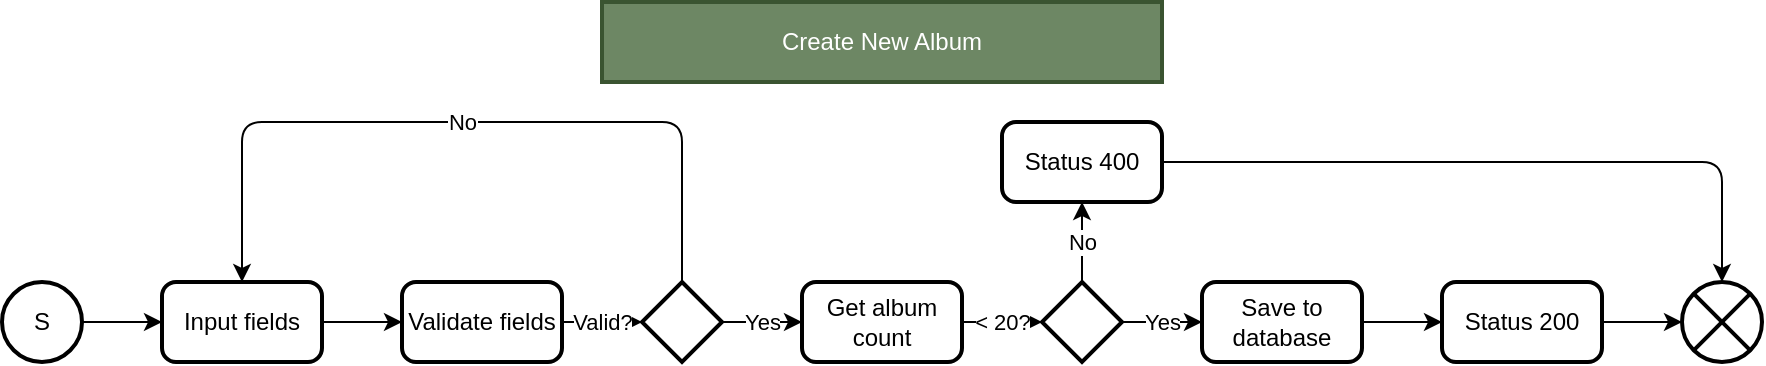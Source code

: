 <mxfile>
    <diagram id="RISIn_9kx_Ia2u9YaLPw" name="FlowChart">
        <mxGraphModel dx="1075" dy="793" grid="1" gridSize="10" guides="1" tooltips="1" connect="1" arrows="1" fold="1" page="0" pageScale="1" pageWidth="850" pageHeight="1100" math="0" shadow="0">
            <root>
                <mxCell id="U97BOUSLRP5emBV9m-yh-0"/>
                <mxCell id="U97BOUSLRP5emBV9m-yh-1" parent="U97BOUSLRP5emBV9m-yh-0"/>
                <mxCell id="5" value="No" style="edgeStyle=none;html=1;entryX=0.5;entryY=0;entryDx=0;entryDy=0;" parent="U97BOUSLRP5emBV9m-yh-1" source="U97BOUSLRP5emBV9m-yh-4" target="U97BOUSLRP5emBV9m-yh-9" edge="1">
                    <mxGeometry relative="1" as="geometry">
                        <Array as="points">
                            <mxPoint x="380" y="80"/>
                            <mxPoint x="160" y="80"/>
                        </Array>
                    </mxGeometry>
                </mxCell>
                <mxCell id="6" value="Yes" style="edgeStyle=none;html=1;entryX=0;entryY=0.5;entryDx=0;entryDy=0;" parent="U97BOUSLRP5emBV9m-yh-1" source="U97BOUSLRP5emBV9m-yh-4" target="U97BOUSLRP5emBV9m-yh-13" edge="1">
                    <mxGeometry relative="1" as="geometry"/>
                </mxCell>
                <mxCell id="U97BOUSLRP5emBV9m-yh-4" value="" style="strokeWidth=2;html=1;shape=mxgraph.flowchart.decision;whiteSpace=wrap;gradientColor=none;" parent="U97BOUSLRP5emBV9m-yh-1" vertex="1">
                    <mxGeometry x="360" y="160" width="40" height="40" as="geometry"/>
                </mxCell>
                <mxCell id="U97BOUSLRP5emBV9m-yh-5" value="" style="verticalLabelPosition=bottom;verticalAlign=top;html=1;shape=mxgraph.flowchart.or;strokeWidth=2;gradientColor=none;" parent="U97BOUSLRP5emBV9m-yh-1" vertex="1">
                    <mxGeometry x="880" y="160" width="40" height="40" as="geometry"/>
                </mxCell>
                <mxCell id="2" style="edgeStyle=none;html=1;entryX=0;entryY=0.5;entryDx=0;entryDy=0;" parent="U97BOUSLRP5emBV9m-yh-1" source="U97BOUSLRP5emBV9m-yh-7" target="U97BOUSLRP5emBV9m-yh-9" edge="1">
                    <mxGeometry relative="1" as="geometry"/>
                </mxCell>
                <mxCell id="U97BOUSLRP5emBV9m-yh-7" value="S" style="strokeWidth=2;html=1;shape=mxgraph.flowchart.start_2;whiteSpace=wrap;gradientColor=none;" parent="U97BOUSLRP5emBV9m-yh-1" vertex="1">
                    <mxGeometry x="40" y="160" width="40" height="40" as="geometry"/>
                </mxCell>
                <mxCell id="3" style="edgeStyle=none;html=1;entryX=0;entryY=0.5;entryDx=0;entryDy=0;" parent="U97BOUSLRP5emBV9m-yh-1" source="U97BOUSLRP5emBV9m-yh-9" target="U97BOUSLRP5emBV9m-yh-11" edge="1">
                    <mxGeometry relative="1" as="geometry"/>
                </mxCell>
                <mxCell id="U97BOUSLRP5emBV9m-yh-9" value="Input fields" style="rounded=1;whiteSpace=wrap;html=1;absoluteArcSize=1;arcSize=14;strokeWidth=2;gradientColor=none;" parent="U97BOUSLRP5emBV9m-yh-1" vertex="1">
                    <mxGeometry x="120" y="160" width="80" height="40" as="geometry"/>
                </mxCell>
                <mxCell id="4" value="Valid?" style="edgeStyle=none;html=1;entryX=0;entryY=0.5;entryDx=0;entryDy=0;entryPerimeter=0;" parent="U97BOUSLRP5emBV9m-yh-1" source="U97BOUSLRP5emBV9m-yh-11" target="U97BOUSLRP5emBV9m-yh-4" edge="1">
                    <mxGeometry relative="1" as="geometry"/>
                </mxCell>
                <mxCell id="U97BOUSLRP5emBV9m-yh-11" value="Validate fields" style="rounded=1;whiteSpace=wrap;html=1;absoluteArcSize=1;arcSize=14;strokeWidth=2;gradientColor=none;" parent="U97BOUSLRP5emBV9m-yh-1" vertex="1">
                    <mxGeometry x="240" y="160" width="80" height="40" as="geometry"/>
                </mxCell>
                <mxCell id="7" value="&amp;lt; 20?" style="edgeStyle=none;html=1;entryX=0;entryY=0.5;entryDx=0;entryDy=0;entryPerimeter=0;" parent="U97BOUSLRP5emBV9m-yh-1" source="U97BOUSLRP5emBV9m-yh-13" target="U97BOUSLRP5emBV9m-yh-16" edge="1">
                    <mxGeometry relative="1" as="geometry"/>
                </mxCell>
                <mxCell id="U97BOUSLRP5emBV9m-yh-13" value="Get album count" style="rounded=1;whiteSpace=wrap;html=1;absoluteArcSize=1;arcSize=14;strokeWidth=2;gradientColor=none;" parent="U97BOUSLRP5emBV9m-yh-1" vertex="1">
                    <mxGeometry x="440" y="160" width="80" height="40" as="geometry"/>
                </mxCell>
                <mxCell id="9" value="No" style="edgeStyle=none;html=1;entryX=0.5;entryY=1;entryDx=0;entryDy=0;" parent="U97BOUSLRP5emBV9m-yh-1" source="U97BOUSLRP5emBV9m-yh-16" target="U97BOUSLRP5emBV9m-yh-20" edge="1">
                    <mxGeometry relative="1" as="geometry"/>
                </mxCell>
                <mxCell id="10" value="Yes" style="edgeStyle=none;html=1;entryX=0;entryY=0.5;entryDx=0;entryDy=0;" parent="U97BOUSLRP5emBV9m-yh-1" source="U97BOUSLRP5emBV9m-yh-16" target="U97BOUSLRP5emBV9m-yh-18" edge="1">
                    <mxGeometry relative="1" as="geometry"/>
                </mxCell>
                <mxCell id="U97BOUSLRP5emBV9m-yh-16" value="" style="strokeWidth=2;html=1;shape=mxgraph.flowchart.decision;whiteSpace=wrap;gradientColor=none;" parent="U97BOUSLRP5emBV9m-yh-1" vertex="1">
                    <mxGeometry x="560" y="160" width="40" height="40" as="geometry"/>
                </mxCell>
                <mxCell id="12" style="edgeStyle=none;html=1;" parent="U97BOUSLRP5emBV9m-yh-1" source="U97BOUSLRP5emBV9m-yh-18" target="U97BOUSLRP5emBV9m-yh-22" edge="1">
                    <mxGeometry relative="1" as="geometry"/>
                </mxCell>
                <mxCell id="U97BOUSLRP5emBV9m-yh-18" value="Save to database" style="rounded=1;whiteSpace=wrap;html=1;absoluteArcSize=1;arcSize=14;strokeWidth=2;gradientColor=none;" parent="U97BOUSLRP5emBV9m-yh-1" vertex="1">
                    <mxGeometry x="640" y="160" width="80" height="40" as="geometry"/>
                </mxCell>
                <mxCell id="11" style="edgeStyle=none;html=1;entryX=0.5;entryY=0;entryDx=0;entryDy=0;entryPerimeter=0;" parent="U97BOUSLRP5emBV9m-yh-1" source="U97BOUSLRP5emBV9m-yh-20" target="U97BOUSLRP5emBV9m-yh-5" edge="1">
                    <mxGeometry relative="1" as="geometry">
                        <Array as="points">
                            <mxPoint x="900" y="100"/>
                        </Array>
                    </mxGeometry>
                </mxCell>
                <mxCell id="U97BOUSLRP5emBV9m-yh-20" value="Status 400" style="rounded=1;whiteSpace=wrap;html=1;absoluteArcSize=1;arcSize=14;strokeWidth=2;gradientColor=none;" parent="U97BOUSLRP5emBV9m-yh-1" vertex="1">
                    <mxGeometry x="540" y="80" width="80" height="40" as="geometry"/>
                </mxCell>
                <mxCell id="13" style="edgeStyle=none;html=1;" parent="U97BOUSLRP5emBV9m-yh-1" source="U97BOUSLRP5emBV9m-yh-22" target="U97BOUSLRP5emBV9m-yh-5" edge="1">
                    <mxGeometry relative="1" as="geometry"/>
                </mxCell>
                <mxCell id="U97BOUSLRP5emBV9m-yh-22" value="Status 200" style="rounded=1;whiteSpace=wrap;html=1;absoluteArcSize=1;arcSize=14;strokeWidth=2;gradientColor=none;" parent="U97BOUSLRP5emBV9m-yh-1" vertex="1">
                    <mxGeometry x="760" y="160" width="80" height="40" as="geometry"/>
                </mxCell>
                <mxCell id="U97BOUSLRP5emBV9m-yh-25" value="Create New Album" style="rounded=0;whiteSpace=wrap;html=1;strokeWidth=2;fillColor=#6d8764;fontColor=#ffffff;strokeColor=#3A5431;" parent="U97BOUSLRP5emBV9m-yh-1" vertex="1">
                    <mxGeometry x="340" y="20" width="280" height="40" as="geometry"/>
                </mxCell>
            </root>
        </mxGraphModel>
    </diagram>
    <diagram id="rHGTw6oVUhwRtgNp8XyU" name="Architecture">
        <mxGraphModel dx="1075" dy="793" grid="1" gridSize="10" guides="1" tooltips="1" connect="1" arrows="1" fold="1" page="1" pageScale="1" pageWidth="850" pageHeight="1100" math="0" shadow="0">
            <root>
                <mxCell id="nEad2dDJBnIhKBI50V41-0"/>
                <mxCell id="nEad2dDJBnIhKBI50V41-1" parent="nEad2dDJBnIhKBI50V41-0"/>
                <mxCell id="nEad2dDJBnIhKBI50V41-2" value="" style="ellipse;whiteSpace=wrap;html=1;aspect=fixed;fillColor=#6d8764;strokeColor=#3A5431;fontColor=#ffffff;" vertex="1" parent="nEad2dDJBnIhKBI50V41-1">
                    <mxGeometry x="200" y="40" width="400" height="400" as="geometry"/>
                </mxCell>
                <mxCell id="nEad2dDJBnIhKBI50V41-3" value="" style="ellipse;whiteSpace=wrap;html=1;aspect=fixed;fillColor=#647687;fontColor=#ffffff;strokeColor=#314354;" vertex="1" parent="nEad2dDJBnIhKBI50V41-1">
                    <mxGeometry x="230" y="70" width="340" height="340" as="geometry"/>
                </mxCell>
                <mxCell id="nEad2dDJBnIhKBI50V41-4" value="" style="ellipse;whiteSpace=wrap;html=1;aspect=fixed;fillColor=#76608a;fontColor=#ffffff;strokeColor=#432D57;" vertex="1" parent="nEad2dDJBnIhKBI50V41-1">
                    <mxGeometry x="257.5" y="97.5" width="285" height="285" as="geometry"/>
                </mxCell>
                <mxCell id="nEad2dDJBnIhKBI50V41-5" value="" style="ellipse;whiteSpace=wrap;html=1;aspect=fixed;fillColor=#a0522d;fontColor=#ffffff;strokeColor=#6D1F00;" vertex="1" parent="nEad2dDJBnIhKBI50V41-1">
                    <mxGeometry x="286.87" y="126.88" width="226.25" height="226.25" as="geometry"/>
                </mxCell>
                <mxCell id="nEad2dDJBnIhKBI50V41-8" value="" style="ellipse;whiteSpace=wrap;html=1;aspect=fixed;fillColor=#f0a30a;fontColor=#000000;strokeColor=#BD7000;" vertex="1" parent="nEad2dDJBnIhKBI50V41-1">
                    <mxGeometry x="313.44" y="153.45" width="173.12" height="173.12" as="geometry"/>
                </mxCell>
                <mxCell id="nEad2dDJBnIhKBI50V41-9" value="" style="ellipse;whiteSpace=wrap;html=1;aspect=fixed;fillColor=#fa6800;fontColor=#000000;strokeColor=#C73500;" vertex="1" parent="nEad2dDJBnIhKBI50V41-1">
                    <mxGeometry x="351.72" y="191.73" width="96.55" height="96.55" as="geometry"/>
                </mxCell>
                <mxCell id="nEad2dDJBnIhKBI50V41-10" value="&lt;b&gt;&lt;font style=&quot;font-size: 12px&quot;&gt;Application&lt;/font&gt;&lt;/b&gt;" style="text;html=1;strokeColor=none;fillColor=none;align=center;verticalAlign=middle;whiteSpace=wrap;rounded=0;" vertex="1" parent="nEad2dDJBnIhKBI50V41-1">
                    <mxGeometry x="365" y="73.75" width="70" height="25" as="geometry"/>
                </mxCell>
                <mxCell id="nEad2dDJBnIhKBI50V41-12" value="&lt;b&gt;&lt;font style=&quot;font-size: 12px&quot;&gt;Infraestructure&lt;/font&gt;&lt;/b&gt;" style="text;html=1;strokeColor=none;fillColor=none;align=center;verticalAlign=middle;whiteSpace=wrap;rounded=0;" vertex="1" parent="nEad2dDJBnIhKBI50V41-1">
                    <mxGeometry x="360" y="40" width="90" height="25" as="geometry"/>
                </mxCell>
                <mxCell id="nEad2dDJBnIhKBI50V41-13" value="&lt;b&gt;&lt;font style=&quot;font-size: 12px&quot;&gt;Data Access Layer&lt;/font&gt;&lt;/b&gt;" style="text;html=1;strokeColor=none;fillColor=none;align=center;verticalAlign=middle;whiteSpace=wrap;rounded=0;" vertex="1" parent="nEad2dDJBnIhKBI50V41-1">
                    <mxGeometry x="350" y="227.5" width="110" height="25" as="geometry"/>
                </mxCell>
                <mxCell id="nEad2dDJBnIhKBI50V41-14" value="&lt;b&gt;&lt;font style=&quot;font-size: 12px&quot;&gt;Business Access Layer&lt;/font&gt;&lt;/b&gt;" style="text;html=1;strokeColor=none;fillColor=none;align=center;verticalAlign=middle;whiteSpace=wrap;rounded=0;" vertex="1" parent="nEad2dDJBnIhKBI50V41-1">
                    <mxGeometry x="335" y="166.73" width="140" height="25" as="geometry"/>
                </mxCell>
                <mxCell id="nEad2dDJBnIhKBI50V41-16" value="&lt;b&gt;&lt;font style=&quot;font-size: 12px&quot;&gt;Controllers&lt;/font&gt;&lt;/b&gt;" style="text;html=1;strokeColor=none;fillColor=none;align=center;verticalAlign=middle;whiteSpace=wrap;rounded=0;" vertex="1" parent="nEad2dDJBnIhKBI50V41-1">
                    <mxGeometry x="355" y="128.45" width="90" height="25" as="geometry"/>
                </mxCell>
                <mxCell id="nEad2dDJBnIhKBI50V41-17" value="&lt;b&gt;&lt;font style=&quot;font-size: 12px&quot;&gt;Routes&lt;/font&gt;&lt;/b&gt;" style="text;html=1;strokeColor=none;fillColor=none;align=center;verticalAlign=middle;whiteSpace=wrap;rounded=0;" vertex="1" parent="nEad2dDJBnIhKBI50V41-1">
                    <mxGeometry x="354.99" y="103.45" width="90" height="25" as="geometry"/>
                </mxCell>
            </root>
        </mxGraphModel>
    </diagram>
    <diagram id="OEiHVoBmCBfAuOecJHPG" name="ERD">
        <mxGraphModel dx="1075" dy="793" grid="1" gridSize="10" guides="1" tooltips="1" connect="1" arrows="1" fold="1" page="1" pageScale="1" pageWidth="850" pageHeight="1100" math="0" shadow="0">
            <root>
                <mxCell id="0"/>
                <mxCell id="1" parent="0"/>
                <mxCell id="2" value="Album" style="shape=table;startSize=30;container=1;collapsible=1;childLayout=tableLayout;fixedRows=1;rowLines=0;fontStyle=1;align=center;resizeLast=1;fillColor=#6d8764;strokeColor=#3A5431;fontColor=#ffffff;strokeWidth=2;swimlaneFillColor=default;" parent="1" vertex="1">
                    <mxGeometry x="203" y="80" width="180" height="280" as="geometry"/>
                </mxCell>
                <mxCell id="3" value="" style="shape=partialRectangle;collapsible=0;dropTarget=0;pointerEvents=0;fillColor=none;top=0;left=0;bottom=1;right=0;points=[[0,0.5],[1,0.5]];portConstraint=eastwest;" parent="2" vertex="1">
                    <mxGeometry y="30" width="180" height="30" as="geometry"/>
                </mxCell>
                <mxCell id="4" value="PK" style="shape=partialRectangle;connectable=0;fillColor=none;top=0;left=0;bottom=0;right=0;fontStyle=1;overflow=hidden;" parent="3" vertex="1">
                    <mxGeometry width="80" height="30" as="geometry">
                        <mxRectangle width="80" height="30" as="alternateBounds"/>
                    </mxGeometry>
                </mxCell>
                <mxCell id="5" value="Id" style="shape=partialRectangle;connectable=0;fillColor=none;top=0;left=0;bottom=0;right=0;align=left;spacingLeft=6;fontStyle=5;overflow=hidden;" parent="3" vertex="1">
                    <mxGeometry x="80" width="100" height="30" as="geometry">
                        <mxRectangle width="100" height="30" as="alternateBounds"/>
                    </mxGeometry>
                </mxCell>
                <mxCell id="6" value="" style="shape=partialRectangle;collapsible=0;dropTarget=0;pointerEvents=0;fillColor=none;top=0;left=0;bottom=0;right=0;points=[[0,0.5],[1,0.5]];portConstraint=eastwest;" parent="2" vertex="1">
                    <mxGeometry y="60" width="180" height="30" as="geometry"/>
                </mxCell>
                <mxCell id="7" value="Varchar(128)" style="shape=partialRectangle;connectable=0;fillColor=none;top=0;left=0;bottom=0;right=0;editable=1;overflow=hidden;" parent="6" vertex="1">
                    <mxGeometry width="80" height="30" as="geometry">
                        <mxRectangle width="80" height="30" as="alternateBounds"/>
                    </mxGeometry>
                </mxCell>
                <mxCell id="8" value="Name" style="shape=partialRectangle;connectable=0;fillColor=none;top=0;left=0;bottom=0;right=0;align=left;spacingLeft=6;overflow=hidden;" parent="6" vertex="1">
                    <mxGeometry x="80" width="100" height="30" as="geometry">
                        <mxRectangle width="100" height="30" as="alternateBounds"/>
                    </mxGeometry>
                </mxCell>
                <mxCell id="9" value="" style="shape=partialRectangle;collapsible=0;dropTarget=0;pointerEvents=0;fillColor=none;top=0;left=0;bottom=0;right=0;points=[[0,0.5],[1,0.5]];portConstraint=eastwest;" parent="2" vertex="1">
                    <mxGeometry y="90" width="180" height="30" as="geometry"/>
                </mxCell>
                <mxCell id="10" value="Varchar(128)" style="shape=partialRectangle;connectable=0;fillColor=none;top=0;left=0;bottom=0;right=0;editable=1;overflow=hidden;" parent="9" vertex="1">
                    <mxGeometry width="80" height="30" as="geometry">
                        <mxRectangle width="80" height="30" as="alternateBounds"/>
                    </mxGeometry>
                </mxCell>
                <mxCell id="11" value="Artist" style="shape=partialRectangle;connectable=0;fillColor=none;top=0;left=0;bottom=0;right=0;align=left;spacingLeft=6;overflow=hidden;" parent="9" vertex="1">
                    <mxGeometry x="80" width="100" height="30" as="geometry">
                        <mxRectangle width="100" height="30" as="alternateBounds"/>
                    </mxGeometry>
                </mxCell>
                <mxCell id="12" value="" style="shape=partialRectangle;collapsible=0;dropTarget=0;pointerEvents=0;fillColor=none;top=0;left=0;bottom=0;right=0;points=[[0,0.5],[1,0.5]];portConstraint=eastwest;" parent="2" vertex="1">
                    <mxGeometry y="120" width="180" height="30" as="geometry"/>
                </mxCell>
                <mxCell id="13" value="Integer(16)" style="shape=partialRectangle;connectable=0;fillColor=none;top=0;left=0;bottom=0;right=0;editable=1;overflow=hidden;" parent="12" vertex="1">
                    <mxGeometry width="80" height="30" as="geometry">
                        <mxRectangle width="80" height="30" as="alternateBounds"/>
                    </mxGeometry>
                </mxCell>
                <mxCell id="14" value="Year" style="shape=partialRectangle;connectable=0;fillColor=none;top=0;left=0;bottom=0;right=0;align=left;spacingLeft=6;overflow=hidden;" parent="12" vertex="1">
                    <mxGeometry x="80" width="100" height="30" as="geometry">
                        <mxRectangle width="100" height="30" as="alternateBounds"/>
                    </mxGeometry>
                </mxCell>
                <mxCell id="15" value="" style="shape=partialRectangle;collapsible=0;dropTarget=0;pointerEvents=0;fillColor=none;top=0;left=0;bottom=0;right=0;points=[[0,0.5],[1,0.5]];portConstraint=eastwest;" parent="2" vertex="1">
                    <mxGeometry y="150" width="180" height="30" as="geometry"/>
                </mxCell>
                <mxCell id="16" value="Varchar(1024)" style="shape=partialRectangle;connectable=0;fillColor=none;top=0;left=0;bottom=0;right=0;editable=1;overflow=hidden;" parent="15" vertex="1">
                    <mxGeometry width="80" height="30" as="geometry">
                        <mxRectangle width="80" height="30" as="alternateBounds"/>
                    </mxGeometry>
                </mxCell>
                <mxCell id="17" value="ImageUrl" style="shape=partialRectangle;connectable=0;fillColor=none;top=0;left=0;bottom=0;right=0;align=left;spacingLeft=6;overflow=hidden;" parent="15" vertex="1">
                    <mxGeometry x="80" width="100" height="30" as="geometry">
                        <mxRectangle width="100" height="30" as="alternateBounds"/>
                    </mxGeometry>
                </mxCell>
                <mxCell id="18" value="" style="shape=partialRectangle;collapsible=0;dropTarget=0;pointerEvents=0;fillColor=none;top=0;left=0;bottom=0;right=0;points=[[0,0.5],[1,0.5]];portConstraint=eastwest;" parent="2" vertex="1">
                    <mxGeometry y="180" width="180" height="30" as="geometry"/>
                </mxCell>
                <mxCell id="19" value="DateTime" style="shape=partialRectangle;connectable=0;fillColor=none;top=0;left=0;bottom=0;right=0;editable=1;overflow=hidden;" parent="18" vertex="1">
                    <mxGeometry width="80" height="30" as="geometry">
                        <mxRectangle width="80" height="30" as="alternateBounds"/>
                    </mxGeometry>
                </mxCell>
                <mxCell id="20" value="CreatedAt" style="shape=partialRectangle;connectable=0;fillColor=none;top=0;left=0;bottom=0;right=0;align=left;spacingLeft=6;overflow=hidden;" parent="18" vertex="1">
                    <mxGeometry x="80" width="100" height="30" as="geometry">
                        <mxRectangle width="100" height="30" as="alternateBounds"/>
                    </mxGeometry>
                </mxCell>
                <mxCell id="21" value="" style="shape=partialRectangle;collapsible=0;dropTarget=0;pointerEvents=0;fillColor=none;top=0;left=0;bottom=0;right=0;points=[[0,0.5],[1,0.5]];portConstraint=eastwest;" parent="2" vertex="1">
                    <mxGeometry y="210" width="180" height="30" as="geometry"/>
                </mxCell>
                <mxCell id="22" value="DateTime" style="shape=partialRectangle;connectable=0;fillColor=none;top=0;left=0;bottom=0;right=0;editable=1;overflow=hidden;" parent="21" vertex="1">
                    <mxGeometry width="80" height="30" as="geometry">
                        <mxRectangle width="80" height="30" as="alternateBounds"/>
                    </mxGeometry>
                </mxCell>
                <mxCell id="23" value="UpdateAt" style="shape=partialRectangle;connectable=0;fillColor=none;top=0;left=0;bottom=0;right=0;align=left;spacingLeft=6;overflow=hidden;" parent="21" vertex="1">
                    <mxGeometry x="80" width="100" height="30" as="geometry">
                        <mxRectangle width="100" height="30" as="alternateBounds"/>
                    </mxGeometry>
                </mxCell>
                <mxCell id="24" value="" style="shape=partialRectangle;collapsible=0;dropTarget=0;pointerEvents=0;fillColor=none;top=0;left=0;bottom=0;right=0;points=[[0,0.5],[1,0.5]];portConstraint=eastwest;" parent="2" vertex="1">
                    <mxGeometry y="240" width="180" height="30" as="geometry"/>
                </mxCell>
                <mxCell id="25" value="TinyInt(1)" style="shape=partialRectangle;connectable=0;fillColor=none;top=0;left=0;bottom=0;right=0;editable=1;overflow=hidden;" parent="24" vertex="1">
                    <mxGeometry width="80" height="30" as="geometry">
                        <mxRectangle width="80" height="30" as="alternateBounds"/>
                    </mxGeometry>
                </mxCell>
                <mxCell id="26" value="Deleted" style="shape=partialRectangle;connectable=0;fillColor=none;top=0;left=0;bottom=0;right=0;align=left;spacingLeft=6;overflow=hidden;" parent="24" vertex="1">
                    <mxGeometry x="80" width="100" height="30" as="geometry">
                        <mxRectangle width="100" height="30" as="alternateBounds"/>
                    </mxGeometry>
                </mxCell>
                <mxCell id="27" value="Song" style="shape=table;startSize=30;container=1;collapsible=1;childLayout=tableLayout;fixedRows=1;rowLines=0;fontStyle=1;align=center;resizeLast=1;fillColor=#6d8764;fontColor=#ffffff;strokeColor=#3A5431;strokeWidth=2;perimeterSpacing=0;gradientColor=none;swimlaneFillColor=default;" parent="1" vertex="1">
                    <mxGeometry x="468" y="80" width="180" height="250" as="geometry"/>
                </mxCell>
                <mxCell id="28" value="" style="shape=partialRectangle;collapsible=0;dropTarget=0;pointerEvents=0;fillColor=none;top=0;left=0;bottom=1;right=0;points=[[0,0.5],[1,0.5]];portConstraint=eastwest;" parent="27" vertex="1">
                    <mxGeometry y="30" width="180" height="30" as="geometry"/>
                </mxCell>
                <mxCell id="29" value="PK" style="shape=partialRectangle;connectable=0;fillColor=none;top=0;left=0;bottom=0;right=0;fontStyle=1;overflow=hidden;" parent="28" vertex="1">
                    <mxGeometry width="80" height="30" as="geometry">
                        <mxRectangle width="80" height="30" as="alternateBounds"/>
                    </mxGeometry>
                </mxCell>
                <mxCell id="30" value="Id" style="shape=partialRectangle;connectable=0;fillColor=none;top=0;left=0;bottom=0;right=0;align=left;spacingLeft=6;fontStyle=5;overflow=hidden;" parent="28" vertex="1">
                    <mxGeometry x="80" width="100" height="30" as="geometry">
                        <mxRectangle width="100" height="30" as="alternateBounds"/>
                    </mxGeometry>
                </mxCell>
                <mxCell id="31" value="" style="shape=partialRectangle;collapsible=0;dropTarget=0;pointerEvents=0;fillColor=none;top=0;left=0;bottom=1;right=0;points=[[0,0.5],[1,0.5]];portConstraint=eastwest;" parent="27" vertex="1">
                    <mxGeometry y="60" width="180" height="30" as="geometry"/>
                </mxCell>
                <mxCell id="32" value="FK" style="shape=partialRectangle;connectable=0;fillColor=none;top=0;left=0;bottom=0;right=0;fontStyle=1;overflow=hidden;" parent="31" vertex="1">
                    <mxGeometry width="80" height="30" as="geometry">
                        <mxRectangle width="80" height="30" as="alternateBounds"/>
                    </mxGeometry>
                </mxCell>
                <mxCell id="33" value="AlbumId" style="shape=partialRectangle;connectable=0;fillColor=none;top=0;left=0;bottom=0;right=0;align=left;spacingLeft=6;fontStyle=5;overflow=hidden;" parent="31" vertex="1">
                    <mxGeometry x="80" width="100" height="30" as="geometry">
                        <mxRectangle width="100" height="30" as="alternateBounds"/>
                    </mxGeometry>
                </mxCell>
                <mxCell id="34" value="" style="shape=partialRectangle;collapsible=0;dropTarget=0;pointerEvents=0;fillColor=none;top=0;left=0;bottom=0;right=0;points=[[0,0.5],[1,0.5]];portConstraint=eastwest;" parent="27" vertex="1">
                    <mxGeometry y="90" width="180" height="30" as="geometry"/>
                </mxCell>
                <mxCell id="35" value="Varchar(128)" style="shape=partialRectangle;connectable=0;fillColor=none;top=0;left=0;bottom=0;right=0;editable=1;overflow=hidden;" parent="34" vertex="1">
                    <mxGeometry width="80" height="30" as="geometry">
                        <mxRectangle width="80" height="30" as="alternateBounds"/>
                    </mxGeometry>
                </mxCell>
                <mxCell id="36" value="Name" style="shape=partialRectangle;connectable=0;fillColor=none;top=0;left=0;bottom=0;right=0;align=left;spacingLeft=6;overflow=hidden;" parent="34" vertex="1">
                    <mxGeometry x="80" width="100" height="30" as="geometry">
                        <mxRectangle width="100" height="30" as="alternateBounds"/>
                    </mxGeometry>
                </mxCell>
                <mxCell id="37" value="" style="shape=partialRectangle;collapsible=0;dropTarget=0;pointerEvents=0;fillColor=none;top=0;left=0;bottom=0;right=0;points=[[0,0.5],[1,0.5]];portConstraint=eastwest;" parent="27" vertex="1">
                    <mxGeometry y="120" width="180" height="30" as="geometry"/>
                </mxCell>
                <mxCell id="38" value="Integer(16)" style="shape=partialRectangle;connectable=0;fillColor=none;top=0;left=0;bottom=0;right=0;editable=1;overflow=hidden;" parent="37" vertex="1">
                    <mxGeometry width="80" height="30" as="geometry">
                        <mxRectangle width="80" height="30" as="alternateBounds"/>
                    </mxGeometry>
                </mxCell>
                <mxCell id="39" value="Duration" style="shape=partialRectangle;connectable=0;fillColor=none;top=0;left=0;bottom=0;right=0;align=left;spacingLeft=6;overflow=hidden;" parent="37" vertex="1">
                    <mxGeometry x="80" width="100" height="30" as="geometry">
                        <mxRectangle width="100" height="30" as="alternateBounds"/>
                    </mxGeometry>
                </mxCell>
                <mxCell id="40" value="" style="shape=partialRectangle;collapsible=0;dropTarget=0;pointerEvents=0;fillColor=none;top=0;left=0;bottom=0;right=0;points=[[0,0.5],[1,0.5]];portConstraint=eastwest;" parent="27" vertex="1">
                    <mxGeometry y="150" width="180" height="30" as="geometry"/>
                </mxCell>
                <mxCell id="41" value="DateTime" style="shape=partialRectangle;connectable=0;fillColor=none;top=0;left=0;bottom=0;right=0;editable=1;overflow=hidden;" parent="40" vertex="1">
                    <mxGeometry width="80" height="30" as="geometry">
                        <mxRectangle width="80" height="30" as="alternateBounds"/>
                    </mxGeometry>
                </mxCell>
                <mxCell id="42" value="CreatedAt" style="shape=partialRectangle;connectable=0;fillColor=none;top=0;left=0;bottom=0;right=0;align=left;spacingLeft=6;overflow=hidden;" parent="40" vertex="1">
                    <mxGeometry x="80" width="100" height="30" as="geometry">
                        <mxRectangle width="100" height="30" as="alternateBounds"/>
                    </mxGeometry>
                </mxCell>
                <mxCell id="43" value="" style="shape=partialRectangle;collapsible=0;dropTarget=0;pointerEvents=0;fillColor=none;top=0;left=0;bottom=0;right=0;points=[[0,0.5],[1,0.5]];portConstraint=eastwest;" parent="27" vertex="1">
                    <mxGeometry y="180" width="180" height="30" as="geometry"/>
                </mxCell>
                <mxCell id="44" value="DateTime" style="shape=partialRectangle;connectable=0;fillColor=none;top=0;left=0;bottom=0;right=0;editable=1;overflow=hidden;" parent="43" vertex="1">
                    <mxGeometry width="80" height="30" as="geometry">
                        <mxRectangle width="80" height="30" as="alternateBounds"/>
                    </mxGeometry>
                </mxCell>
                <mxCell id="45" value="UpdatedAt" style="shape=partialRectangle;connectable=0;fillColor=none;top=0;left=0;bottom=0;right=0;align=left;spacingLeft=6;overflow=hidden;" parent="43" vertex="1">
                    <mxGeometry x="80" width="100" height="30" as="geometry">
                        <mxRectangle width="100" height="30" as="alternateBounds"/>
                    </mxGeometry>
                </mxCell>
                <mxCell id="46" value="" style="shape=partialRectangle;collapsible=0;dropTarget=0;pointerEvents=0;fillColor=none;top=0;left=0;bottom=0;right=0;points=[[0,0.5],[1,0.5]];portConstraint=eastwest;" parent="27" vertex="1">
                    <mxGeometry y="210" width="180" height="30" as="geometry"/>
                </mxCell>
                <mxCell id="47" value="TinyInt(1)" style="shape=partialRectangle;connectable=0;fillColor=none;top=0;left=0;bottom=0;right=0;editable=1;overflow=hidden;" parent="46" vertex="1">
                    <mxGeometry width="80" height="30" as="geometry">
                        <mxRectangle width="80" height="30" as="alternateBounds"/>
                    </mxGeometry>
                </mxCell>
                <mxCell id="48" value="Deleted" style="shape=partialRectangle;connectable=0;fillColor=none;top=0;left=0;bottom=0;right=0;align=left;spacingLeft=6;overflow=hidden;" parent="46" vertex="1">
                    <mxGeometry x="80" width="100" height="30" as="geometry">
                        <mxRectangle width="100" height="30" as="alternateBounds"/>
                    </mxGeometry>
                </mxCell>
                <mxCell id="49" style="edgeStyle=none;html=1;exitX=1;exitY=0.5;exitDx=0;exitDy=0;entryX=0;entryY=0.5;entryDx=0;entryDy=0;endArrow=ERoneToMany;endFill=0;startArrow=ERone;startFill=0;" parent="1" source="3" target="31" edge="1">
                    <mxGeometry relative="1" as="geometry">
                        <Array as="points">
                            <mxPoint x="428" y="125"/>
                            <mxPoint x="428" y="155"/>
                        </Array>
                    </mxGeometry>
                </mxCell>
            </root>
        </mxGraphModel>
    </diagram>
</mxfile>